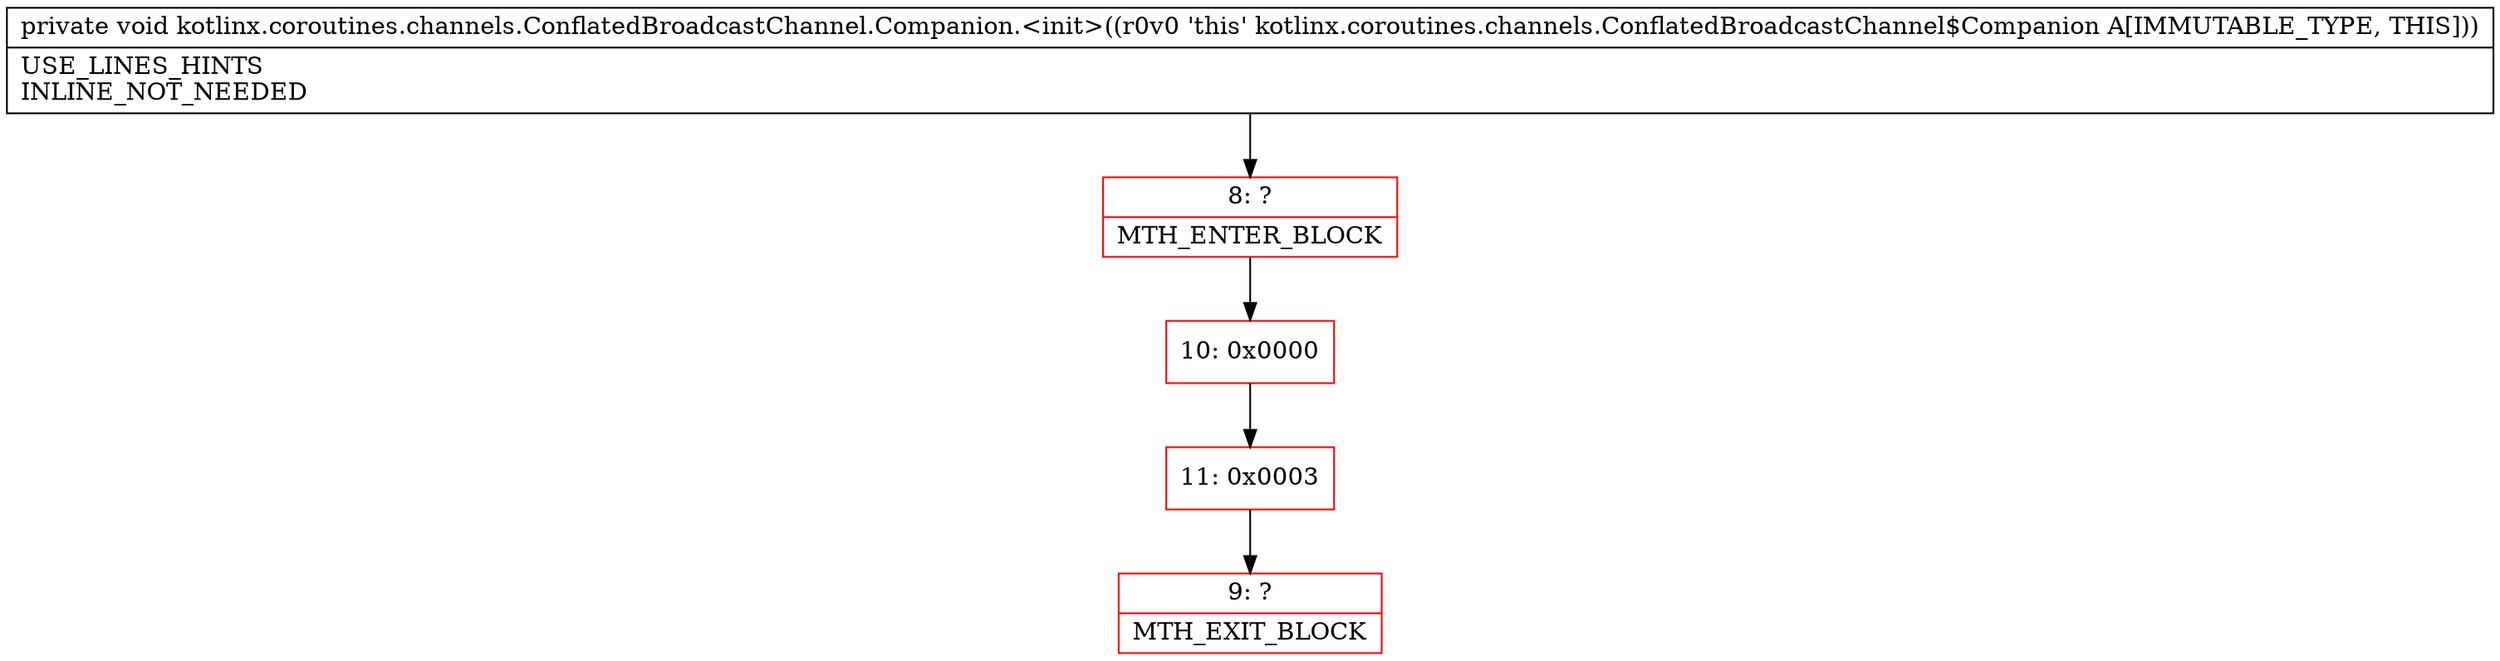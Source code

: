 digraph "CFG forkotlinx.coroutines.channels.ConflatedBroadcastChannel.Companion.\<init\>()V" {
subgraph cluster_Region_139536539 {
label = "R(0)";
node [shape=record,color=blue];
}
Node_8 [shape=record,color=red,label="{8\:\ ?|MTH_ENTER_BLOCK\l}"];
Node_10 [shape=record,color=red,label="{10\:\ 0x0000}"];
Node_11 [shape=record,color=red,label="{11\:\ 0x0003}"];
Node_9 [shape=record,color=red,label="{9\:\ ?|MTH_EXIT_BLOCK\l}"];
MethodNode[shape=record,label="{private void kotlinx.coroutines.channels.ConflatedBroadcastChannel.Companion.\<init\>((r0v0 'this' kotlinx.coroutines.channels.ConflatedBroadcastChannel$Companion A[IMMUTABLE_TYPE, THIS]))  | USE_LINES_HINTS\lINLINE_NOT_NEEDED\l}"];
MethodNode -> Node_8;Node_8 -> Node_10;
Node_10 -> Node_11;
Node_11 -> Node_9;
}

